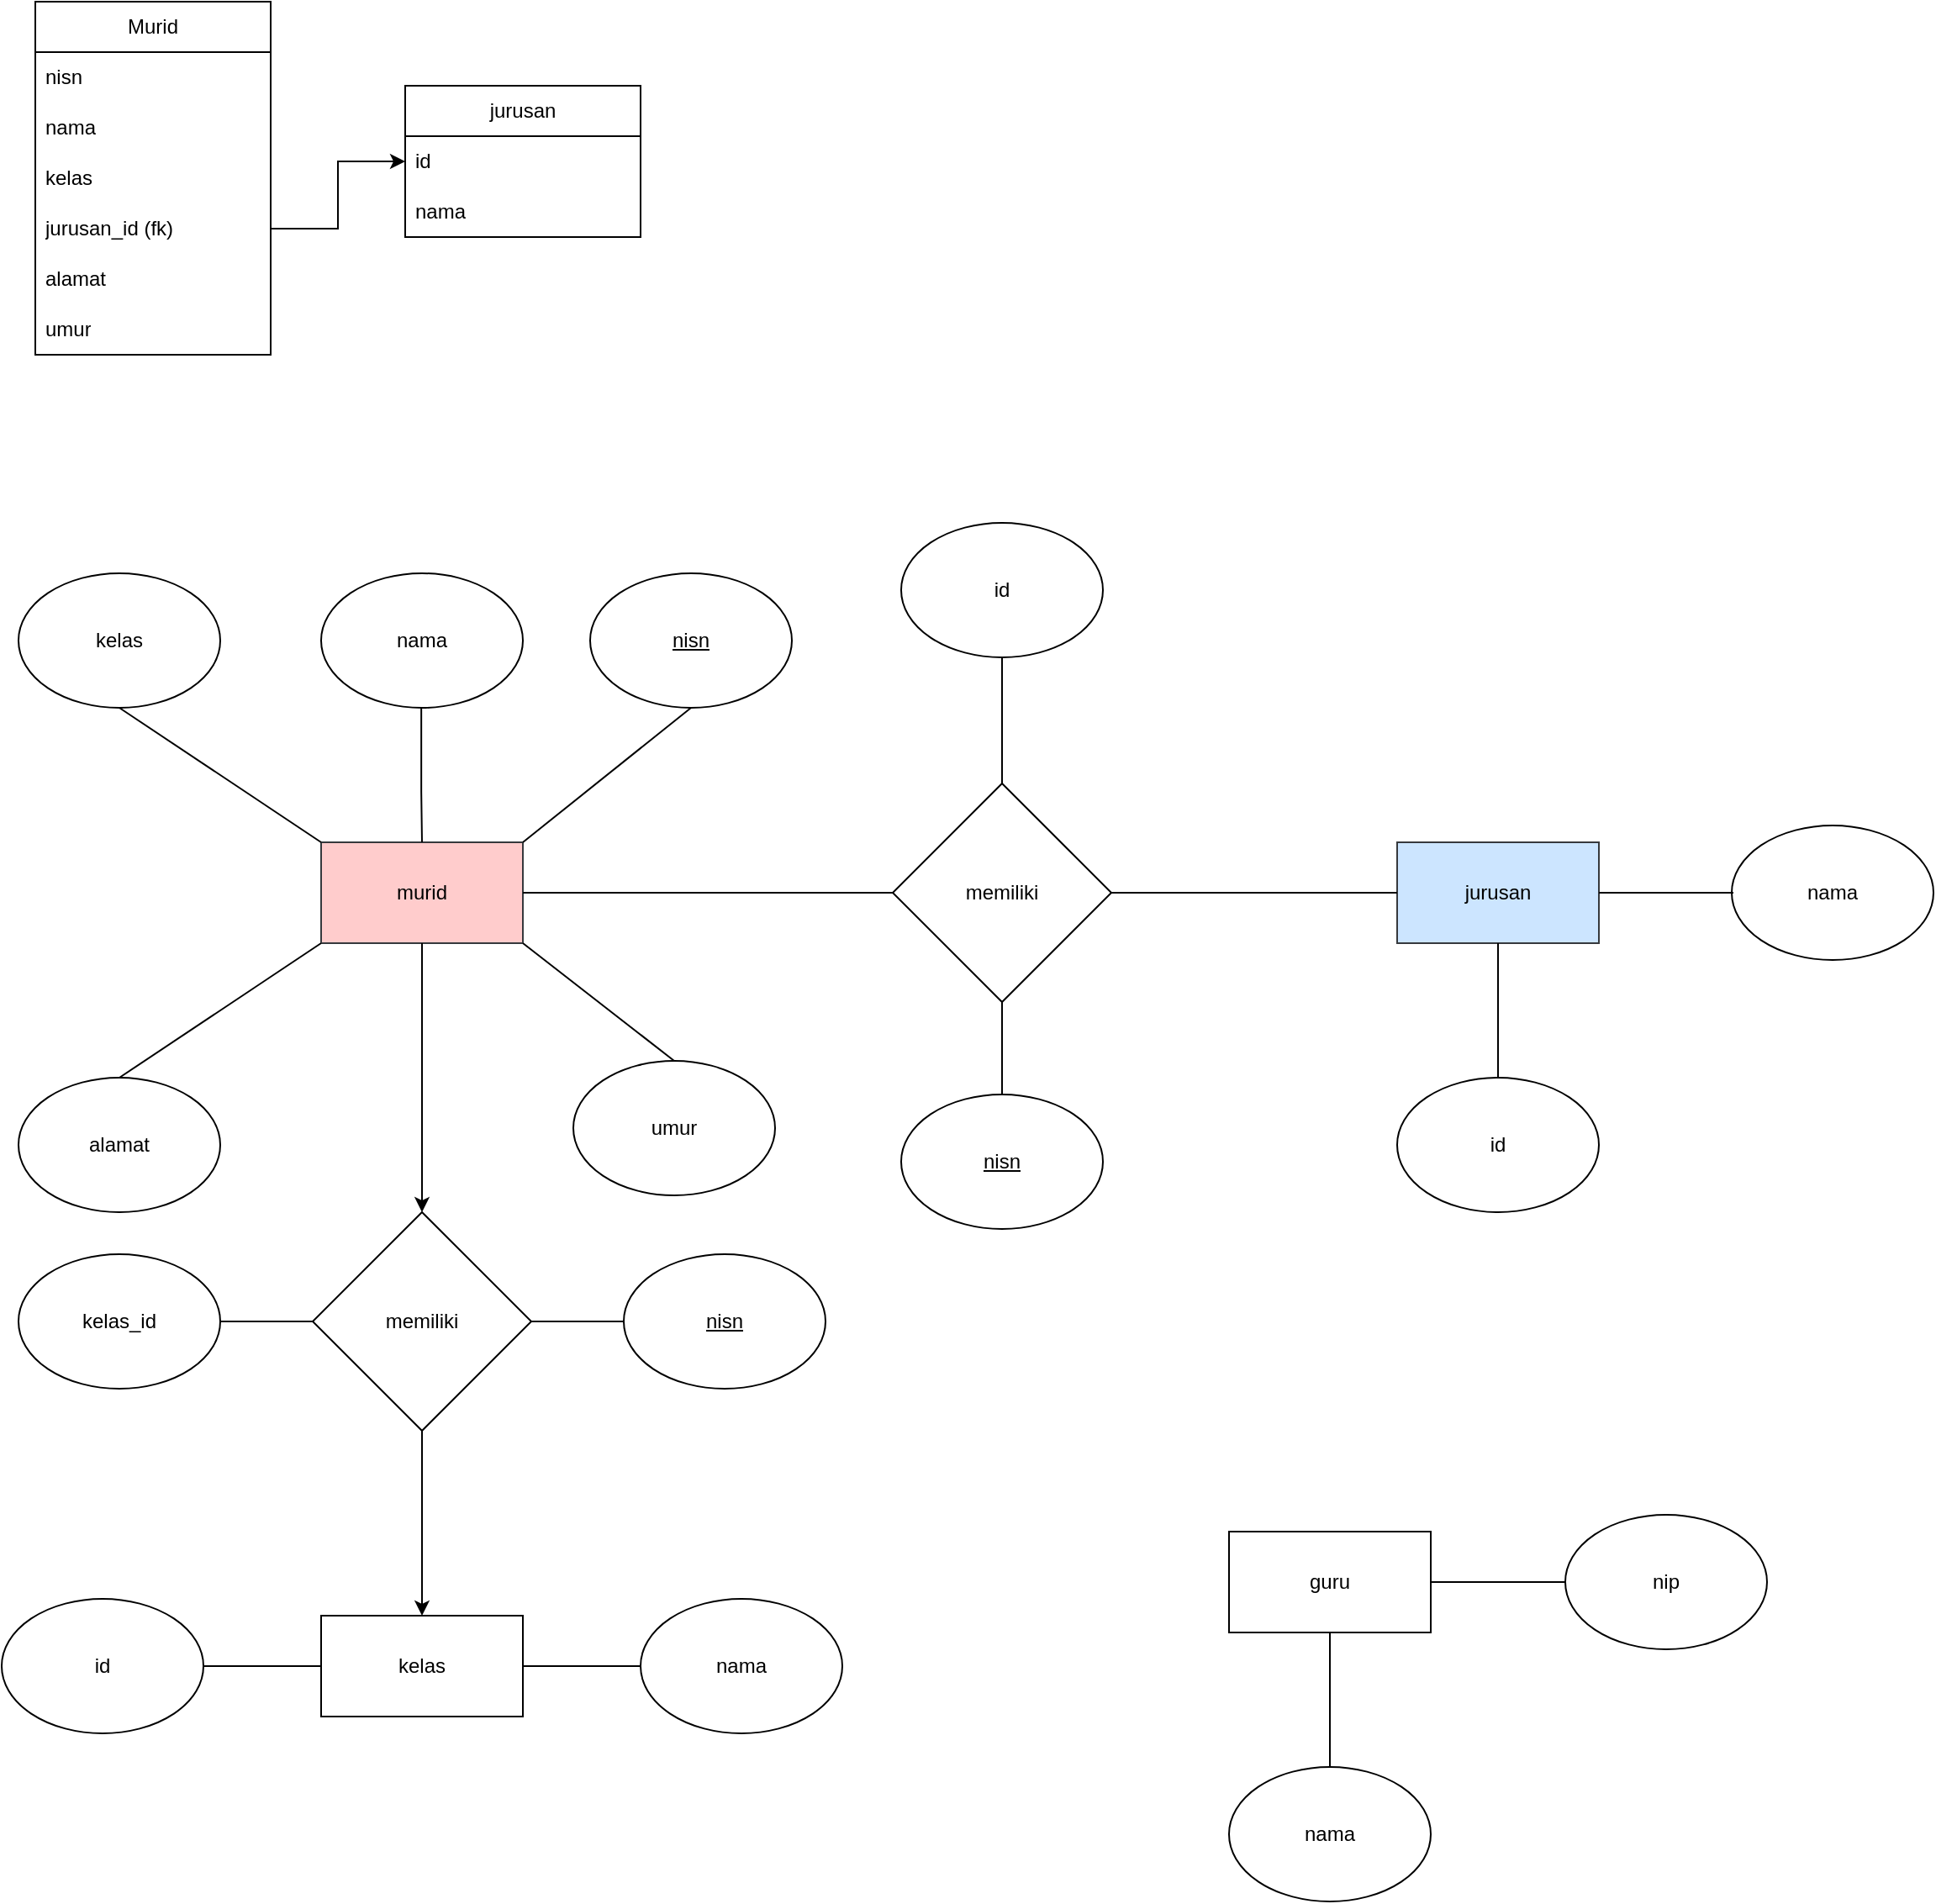 <mxfile version="24.7.14">
  <diagram name="Page-1" id="uZJ9G8kULQ-DY5_qbceA">
    <mxGraphModel dx="1592" dy="2119" grid="1" gridSize="10" guides="1" tooltips="1" connect="1" arrows="1" fold="1" page="1" pageScale="1" pageWidth="850" pageHeight="1100" math="0" shadow="0">
      <root>
        <mxCell id="0" />
        <mxCell id="1" parent="0" />
        <mxCell id="TPYVVtjIbqtEJoVOwPCA-3" value="nama" style="ellipse;whiteSpace=wrap;html=1;" vertex="1" parent="1">
          <mxGeometry x="260" y="140" width="120" height="80" as="geometry" />
        </mxCell>
        <mxCell id="TPYVVtjIbqtEJoVOwPCA-4" value="murid" style="rounded=0;whiteSpace=wrap;html=1;fillColor=#ffcccc;strokeColor=#36393d;" vertex="1" parent="1">
          <mxGeometry x="260" y="300" width="120" height="60" as="geometry" />
        </mxCell>
        <mxCell id="TPYVVtjIbqtEJoVOwPCA-5" value="memiliki" style="rhombus;whiteSpace=wrap;html=1;" vertex="1" parent="1">
          <mxGeometry x="600" y="265" width="130" height="130" as="geometry" />
        </mxCell>
        <mxCell id="TPYVVtjIbqtEJoVOwPCA-6" value="&lt;u&gt;nisn&lt;/u&gt;" style="ellipse;whiteSpace=wrap;html=1;" vertex="1" parent="1">
          <mxGeometry x="420" y="140" width="120" height="80" as="geometry" />
        </mxCell>
        <mxCell id="TPYVVtjIbqtEJoVOwPCA-7" value="kelas" style="ellipse;whiteSpace=wrap;html=1;" vertex="1" parent="1">
          <mxGeometry x="80" y="140" width="120" height="80" as="geometry" />
        </mxCell>
        <mxCell id="TPYVVtjIbqtEJoVOwPCA-9" value="alamat" style="ellipse;whiteSpace=wrap;html=1;" vertex="1" parent="1">
          <mxGeometry x="80" y="440" width="120" height="80" as="geometry" />
        </mxCell>
        <mxCell id="TPYVVtjIbqtEJoVOwPCA-10" value="umur" style="ellipse;whiteSpace=wrap;html=1;" vertex="1" parent="1">
          <mxGeometry x="410" y="430" width="120" height="80" as="geometry" />
        </mxCell>
        <mxCell id="TPYVVtjIbqtEJoVOwPCA-11" value="" style="endArrow=none;html=1;rounded=0;" edge="1" parent="1">
          <mxGeometry width="50" height="50" relative="1" as="geometry">
            <mxPoint x="320" y="300" as="sourcePoint" />
            <mxPoint x="319.58" y="220" as="targetPoint" />
            <Array as="points">
              <mxPoint x="319.58" y="270" />
            </Array>
          </mxGeometry>
        </mxCell>
        <mxCell id="TPYVVtjIbqtEJoVOwPCA-12" value="" style="endArrow=none;html=1;rounded=0;entryX=1;entryY=1;entryDx=0;entryDy=0;exitX=0.5;exitY=0;exitDx=0;exitDy=0;" edge="1" parent="1" source="TPYVVtjIbqtEJoVOwPCA-10" target="TPYVVtjIbqtEJoVOwPCA-4">
          <mxGeometry width="50" height="50" relative="1" as="geometry">
            <mxPoint x="320" y="440" as="sourcePoint" />
            <mxPoint x="319.58" y="360" as="targetPoint" />
            <Array as="points" />
          </mxGeometry>
        </mxCell>
        <mxCell id="TPYVVtjIbqtEJoVOwPCA-13" value="" style="endArrow=none;html=1;rounded=0;exitX=1;exitY=0;exitDx=0;exitDy=0;entryX=0.5;entryY=1;entryDx=0;entryDy=0;" edge="1" parent="1" source="TPYVVtjIbqtEJoVOwPCA-4" target="TPYVVtjIbqtEJoVOwPCA-6">
          <mxGeometry width="50" height="50" relative="1" as="geometry">
            <mxPoint x="450.42" y="300" as="sourcePoint" />
            <mxPoint x="450" y="220" as="targetPoint" />
            <Array as="points" />
          </mxGeometry>
        </mxCell>
        <mxCell id="TPYVVtjIbqtEJoVOwPCA-14" value="" style="endArrow=none;html=1;rounded=0;exitX=0;exitY=0;exitDx=0;exitDy=0;entryX=0.5;entryY=1;entryDx=0;entryDy=0;" edge="1" parent="1" source="TPYVVtjIbqtEJoVOwPCA-4" target="TPYVVtjIbqtEJoVOwPCA-7">
          <mxGeometry width="50" height="50" relative="1" as="geometry">
            <mxPoint x="390" y="310" as="sourcePoint" />
            <mxPoint x="461" y="225" as="targetPoint" />
            <Array as="points" />
          </mxGeometry>
        </mxCell>
        <mxCell id="TPYVVtjIbqtEJoVOwPCA-15" value="" style="endArrow=none;html=1;rounded=0;exitX=0;exitY=0.5;exitDx=0;exitDy=0;entryX=1;entryY=0.5;entryDx=0;entryDy=0;" edge="1" parent="1" source="TPYVVtjIbqtEJoVOwPCA-59" target="TPYVVtjIbqtEJoVOwPCA-51">
          <mxGeometry width="50" height="50" relative="1" as="geometry">
            <mxPoint x="270" y="310" as="sourcePoint" />
            <mxPoint x="200" y="330" as="targetPoint" />
            <Array as="points" />
          </mxGeometry>
        </mxCell>
        <mxCell id="TPYVVtjIbqtEJoVOwPCA-16" value="" style="endArrow=none;html=1;rounded=0;exitX=0;exitY=1;exitDx=0;exitDy=0;entryX=0.5;entryY=0;entryDx=0;entryDy=0;" edge="1" parent="1" source="TPYVVtjIbqtEJoVOwPCA-4" target="TPYVVtjIbqtEJoVOwPCA-9">
          <mxGeometry width="50" height="50" relative="1" as="geometry">
            <mxPoint x="270" y="310" as="sourcePoint" />
            <mxPoint x="150" y="230" as="targetPoint" />
            <Array as="points" />
          </mxGeometry>
        </mxCell>
        <mxCell id="TPYVVtjIbqtEJoVOwPCA-17" value="jurusan" style="rounded=0;whiteSpace=wrap;html=1;fillColor=#cce5ff;strokeColor=#36393d;" vertex="1" parent="1">
          <mxGeometry x="900" y="300" width="120" height="60" as="geometry" />
        </mxCell>
        <mxCell id="TPYVVtjIbqtEJoVOwPCA-19" value="nama" style="ellipse;whiteSpace=wrap;html=1;" vertex="1" parent="1">
          <mxGeometry x="1099" y="290" width="120" height="80" as="geometry" />
        </mxCell>
        <mxCell id="TPYVVtjIbqtEJoVOwPCA-20" value="id" style="ellipse;whiteSpace=wrap;html=1;" vertex="1" parent="1">
          <mxGeometry x="900" y="440" width="120" height="80" as="geometry" />
        </mxCell>
        <mxCell id="TPYVVtjIbqtEJoVOwPCA-21" value="" style="endArrow=none;html=1;rounded=0;entryX=0;entryY=0.5;entryDx=0;entryDy=0;exitX=1;exitY=0.5;exitDx=0;exitDy=0;" edge="1" parent="1" source="TPYVVtjIbqtEJoVOwPCA-17">
          <mxGeometry width="50" height="50" relative="1" as="geometry">
            <mxPoint x="450" y="310" as="sourcePoint" />
            <mxPoint x="1100" y="330" as="targetPoint" />
            <Array as="points" />
          </mxGeometry>
        </mxCell>
        <mxCell id="TPYVVtjIbqtEJoVOwPCA-22" value="" style="endArrow=none;html=1;rounded=0;entryX=0.5;entryY=0;entryDx=0;entryDy=0;exitX=0.5;exitY=1;exitDx=0;exitDy=0;" edge="1" parent="1" source="TPYVVtjIbqtEJoVOwPCA-17" target="TPYVVtjIbqtEJoVOwPCA-20">
          <mxGeometry width="50" height="50" relative="1" as="geometry">
            <mxPoint x="1030" y="340" as="sourcePoint" />
            <mxPoint x="1110" y="340" as="targetPoint" />
            <Array as="points" />
          </mxGeometry>
        </mxCell>
        <mxCell id="TPYVVtjIbqtEJoVOwPCA-23" value="id" style="ellipse;whiteSpace=wrap;html=1;" vertex="1" parent="1">
          <mxGeometry x="605" y="110" width="120" height="80" as="geometry" />
        </mxCell>
        <mxCell id="TPYVVtjIbqtEJoVOwPCA-24" value="Murid" style="swimlane;fontStyle=0;childLayout=stackLayout;horizontal=1;startSize=30;horizontalStack=0;resizeParent=1;resizeParentMax=0;resizeLast=0;collapsible=1;marginBottom=0;whiteSpace=wrap;html=1;" vertex="1" parent="1">
          <mxGeometry x="90" y="-200" width="140" height="210" as="geometry" />
        </mxCell>
        <mxCell id="TPYVVtjIbqtEJoVOwPCA-25" value="nisn" style="text;strokeColor=none;fillColor=none;align=left;verticalAlign=middle;spacingLeft=4;spacingRight=4;overflow=hidden;points=[[0,0.5],[1,0.5]];portConstraint=eastwest;rotatable=0;whiteSpace=wrap;html=1;" vertex="1" parent="TPYVVtjIbqtEJoVOwPCA-24">
          <mxGeometry y="30" width="140" height="30" as="geometry" />
        </mxCell>
        <mxCell id="TPYVVtjIbqtEJoVOwPCA-26" value="nama" style="text;strokeColor=none;fillColor=none;align=left;verticalAlign=middle;spacingLeft=4;spacingRight=4;overflow=hidden;points=[[0,0.5],[1,0.5]];portConstraint=eastwest;rotatable=0;whiteSpace=wrap;html=1;" vertex="1" parent="TPYVVtjIbqtEJoVOwPCA-24">
          <mxGeometry y="60" width="140" height="30" as="geometry" />
        </mxCell>
        <mxCell id="TPYVVtjIbqtEJoVOwPCA-27" value="kelas" style="text;strokeColor=none;fillColor=none;align=left;verticalAlign=middle;spacingLeft=4;spacingRight=4;overflow=hidden;points=[[0,0.5],[1,0.5]];portConstraint=eastwest;rotatable=0;whiteSpace=wrap;html=1;" vertex="1" parent="TPYVVtjIbqtEJoVOwPCA-24">
          <mxGeometry y="90" width="140" height="30" as="geometry" />
        </mxCell>
        <mxCell id="TPYVVtjIbqtEJoVOwPCA-28" value="jurusan_id (fk)" style="text;strokeColor=none;fillColor=none;align=left;verticalAlign=middle;spacingLeft=4;spacingRight=4;overflow=hidden;points=[[0,0.5],[1,0.5]];portConstraint=eastwest;rotatable=0;whiteSpace=wrap;html=1;" vertex="1" parent="TPYVVtjIbqtEJoVOwPCA-24">
          <mxGeometry y="120" width="140" height="30" as="geometry" />
        </mxCell>
        <mxCell id="TPYVVtjIbqtEJoVOwPCA-29" value="alamat" style="text;strokeColor=none;fillColor=none;align=left;verticalAlign=middle;spacingLeft=4;spacingRight=4;overflow=hidden;points=[[0,0.5],[1,0.5]];portConstraint=eastwest;rotatable=0;whiteSpace=wrap;html=1;" vertex="1" parent="TPYVVtjIbqtEJoVOwPCA-24">
          <mxGeometry y="150" width="140" height="30" as="geometry" />
        </mxCell>
        <mxCell id="TPYVVtjIbqtEJoVOwPCA-30" value="umur" style="text;strokeColor=none;fillColor=none;align=left;verticalAlign=middle;spacingLeft=4;spacingRight=4;overflow=hidden;points=[[0,0.5],[1,0.5]];portConstraint=eastwest;rotatable=0;whiteSpace=wrap;html=1;" vertex="1" parent="TPYVVtjIbqtEJoVOwPCA-24">
          <mxGeometry y="180" width="140" height="30" as="geometry" />
        </mxCell>
        <mxCell id="TPYVVtjIbqtEJoVOwPCA-31" value="" style="endArrow=none;html=1;rounded=0;entryX=0.5;entryY=1;entryDx=0;entryDy=0;exitX=0.5;exitY=0;exitDx=0;exitDy=0;" edge="1" parent="1" source="TPYVVtjIbqtEJoVOwPCA-5" target="TPYVVtjIbqtEJoVOwPCA-23">
          <mxGeometry width="50" height="50" relative="1" as="geometry">
            <mxPoint x="690" y="250" as="sourcePoint" />
            <mxPoint x="663" y="231" as="targetPoint" />
            <Array as="points" />
          </mxGeometry>
        </mxCell>
        <mxCell id="TPYVVtjIbqtEJoVOwPCA-35" value="&lt;u&gt;nisn&lt;/u&gt;" style="ellipse;whiteSpace=wrap;html=1;" vertex="1" parent="1">
          <mxGeometry x="605" y="450" width="120" height="80" as="geometry" />
        </mxCell>
        <mxCell id="TPYVVtjIbqtEJoVOwPCA-36" value="" style="endArrow=none;html=1;rounded=0;exitX=0.5;exitY=0;exitDx=0;exitDy=0;entryX=0.5;entryY=1;entryDx=0;entryDy=0;" edge="1" parent="1" source="TPYVVtjIbqtEJoVOwPCA-35" target="TPYVVtjIbqtEJoVOwPCA-5">
          <mxGeometry width="50" height="50" relative="1" as="geometry">
            <mxPoint x="675" y="275" as="sourcePoint" />
            <mxPoint x="665" y="390" as="targetPoint" />
            <Array as="points" />
          </mxGeometry>
        </mxCell>
        <mxCell id="TPYVVtjIbqtEJoVOwPCA-37" value="jurusan" style="swimlane;fontStyle=0;childLayout=stackLayout;horizontal=1;startSize=30;horizontalStack=0;resizeParent=1;resizeParentMax=0;resizeLast=0;collapsible=1;marginBottom=0;whiteSpace=wrap;html=1;" vertex="1" parent="1">
          <mxGeometry x="310" y="-150" width="140" height="90" as="geometry" />
        </mxCell>
        <mxCell id="TPYVVtjIbqtEJoVOwPCA-38" value="id" style="text;strokeColor=none;fillColor=none;align=left;verticalAlign=middle;spacingLeft=4;spacingRight=4;overflow=hidden;points=[[0,0.5],[1,0.5]];portConstraint=eastwest;rotatable=0;whiteSpace=wrap;html=1;" vertex="1" parent="TPYVVtjIbqtEJoVOwPCA-37">
          <mxGeometry y="30" width="140" height="30" as="geometry" />
        </mxCell>
        <mxCell id="TPYVVtjIbqtEJoVOwPCA-39" value="nama" style="text;strokeColor=none;fillColor=none;align=left;verticalAlign=middle;spacingLeft=4;spacingRight=4;overflow=hidden;points=[[0,0.5],[1,0.5]];portConstraint=eastwest;rotatable=0;whiteSpace=wrap;html=1;" vertex="1" parent="TPYVVtjIbqtEJoVOwPCA-37">
          <mxGeometry y="60" width="140" height="30" as="geometry" />
        </mxCell>
        <mxCell id="TPYVVtjIbqtEJoVOwPCA-42" value="" style="endArrow=classic;html=1;rounded=0;exitX=1;exitY=0.5;exitDx=0;exitDy=0;entryX=0;entryY=0.5;entryDx=0;entryDy=0;" edge="1" parent="1" source="TPYVVtjIbqtEJoVOwPCA-28" target="TPYVVtjIbqtEJoVOwPCA-38">
          <mxGeometry width="50" height="50" relative="1" as="geometry">
            <mxPoint x="340" y="150" as="sourcePoint" />
            <mxPoint x="300" y="-110" as="targetPoint" />
            <Array as="points">
              <mxPoint x="270" y="-65" />
              <mxPoint x="270" y="-105" />
            </Array>
          </mxGeometry>
        </mxCell>
        <mxCell id="TPYVVtjIbqtEJoVOwPCA-44" value="" style="endArrow=none;html=1;rounded=0;exitX=1;exitY=0.5;exitDx=0;exitDy=0;entryX=0;entryY=0.5;entryDx=0;entryDy=0;" edge="1" parent="1" source="TPYVVtjIbqtEJoVOwPCA-4" target="TPYVVtjIbqtEJoVOwPCA-5">
          <mxGeometry width="50" height="50" relative="1" as="geometry">
            <mxPoint x="390" y="310" as="sourcePoint" />
            <mxPoint x="490" y="230" as="targetPoint" />
            <Array as="points" />
          </mxGeometry>
        </mxCell>
        <mxCell id="TPYVVtjIbqtEJoVOwPCA-45" value="" style="endArrow=none;html=1;rounded=0;exitX=1;exitY=0.5;exitDx=0;exitDy=0;entryX=0;entryY=0.5;entryDx=0;entryDy=0;" edge="1" parent="1" source="TPYVVtjIbqtEJoVOwPCA-5" target="TPYVVtjIbqtEJoVOwPCA-17">
          <mxGeometry width="50" height="50" relative="1" as="geometry">
            <mxPoint x="390" y="340" as="sourcePoint" />
            <mxPoint x="610" y="340" as="targetPoint" />
            <Array as="points" />
          </mxGeometry>
        </mxCell>
        <mxCell id="TPYVVtjIbqtEJoVOwPCA-46" value="guru" style="rounded=0;whiteSpace=wrap;html=1;" vertex="1" parent="1">
          <mxGeometry x="800" y="710" width="120" height="60" as="geometry" />
        </mxCell>
        <mxCell id="TPYVVtjIbqtEJoVOwPCA-47" value="nama" style="ellipse;whiteSpace=wrap;html=1;" vertex="1" parent="1">
          <mxGeometry x="800" y="850" width="120" height="80" as="geometry" />
        </mxCell>
        <mxCell id="TPYVVtjIbqtEJoVOwPCA-48" value="nip" style="ellipse;whiteSpace=wrap;html=1;" vertex="1" parent="1">
          <mxGeometry x="1000" y="700" width="120" height="80" as="geometry" />
        </mxCell>
        <mxCell id="TPYVVtjIbqtEJoVOwPCA-49" value="" style="endArrow=none;html=1;rounded=0;exitX=1;exitY=0.5;exitDx=0;exitDy=0;entryX=0;entryY=0.5;entryDx=0;entryDy=0;" edge="1" parent="1" source="TPYVVtjIbqtEJoVOwPCA-46" target="TPYVVtjIbqtEJoVOwPCA-48">
          <mxGeometry width="50" height="50" relative="1" as="geometry">
            <mxPoint x="930" y="370" as="sourcePoint" />
            <mxPoint x="1150" y="370" as="targetPoint" />
            <Array as="points" />
          </mxGeometry>
        </mxCell>
        <mxCell id="TPYVVtjIbqtEJoVOwPCA-50" value="" style="endArrow=none;html=1;rounded=0;exitX=0.5;exitY=0;exitDx=0;exitDy=0;entryX=0.5;entryY=1;entryDx=0;entryDy=0;" edge="1" parent="1" source="TPYVVtjIbqtEJoVOwPCA-47" target="TPYVVtjIbqtEJoVOwPCA-46">
          <mxGeometry width="50" height="50" relative="1" as="geometry">
            <mxPoint x="930" y="750" as="sourcePoint" />
            <mxPoint x="1010" y="750" as="targetPoint" />
            <Array as="points" />
          </mxGeometry>
        </mxCell>
        <mxCell id="TPYVVtjIbqtEJoVOwPCA-51" value="memiliki" style="rhombus;whiteSpace=wrap;html=1;" vertex="1" parent="1">
          <mxGeometry x="255" y="520" width="130" height="130" as="geometry" />
        </mxCell>
        <mxCell id="TPYVVtjIbqtEJoVOwPCA-52" value="" style="endArrow=classic;html=1;rounded=0;exitX=0.5;exitY=1;exitDx=0;exitDy=0;entryX=0.5;entryY=0;entryDx=0;entryDy=0;" edge="1" parent="1" source="TPYVVtjIbqtEJoVOwPCA-4" target="TPYVVtjIbqtEJoVOwPCA-51">
          <mxGeometry width="50" height="50" relative="1" as="geometry">
            <mxPoint x="500" y="740" as="sourcePoint" />
            <mxPoint x="550" y="690" as="targetPoint" />
          </mxGeometry>
        </mxCell>
        <mxCell id="TPYVVtjIbqtEJoVOwPCA-53" value="kelas" style="rounded=0;whiteSpace=wrap;html=1;" vertex="1" parent="1">
          <mxGeometry x="260" y="760" width="120" height="60" as="geometry" />
        </mxCell>
        <mxCell id="TPYVVtjIbqtEJoVOwPCA-54" value="nama" style="ellipse;whiteSpace=wrap;html=1;" vertex="1" parent="1">
          <mxGeometry x="450" y="750" width="120" height="80" as="geometry" />
        </mxCell>
        <mxCell id="TPYVVtjIbqtEJoVOwPCA-55" value="id" style="ellipse;whiteSpace=wrap;html=1;" vertex="1" parent="1">
          <mxGeometry x="70" y="750" width="120" height="80" as="geometry" />
        </mxCell>
        <mxCell id="TPYVVtjIbqtEJoVOwPCA-56" value="" style="endArrow=none;html=1;rounded=0;exitX=1;exitY=0.5;exitDx=0;exitDy=0;entryX=0;entryY=0.5;entryDx=0;entryDy=0;" edge="1" parent="1" source="TPYVVtjIbqtEJoVOwPCA-55" target="TPYVVtjIbqtEJoVOwPCA-53">
          <mxGeometry width="50" height="50" relative="1" as="geometry">
            <mxPoint x="930" y="810" as="sourcePoint" />
            <mxPoint x="1010" y="810" as="targetPoint" />
            <Array as="points" />
          </mxGeometry>
        </mxCell>
        <mxCell id="TPYVVtjIbqtEJoVOwPCA-57" value="" style="endArrow=none;html=1;rounded=0;exitX=1;exitY=0.5;exitDx=0;exitDy=0;entryX=0;entryY=0.5;entryDx=0;entryDy=0;" edge="1" parent="1" source="TPYVVtjIbqtEJoVOwPCA-53" target="TPYVVtjIbqtEJoVOwPCA-54">
          <mxGeometry width="50" height="50" relative="1" as="geometry">
            <mxPoint x="200" y="800" as="sourcePoint" />
            <mxPoint x="270" y="800" as="targetPoint" />
            <Array as="points" />
          </mxGeometry>
        </mxCell>
        <mxCell id="TPYVVtjIbqtEJoVOwPCA-58" value="" style="endArrow=classic;html=1;rounded=0;exitX=0.5;exitY=1;exitDx=0;exitDy=0;entryX=0.5;entryY=0;entryDx=0;entryDy=0;" edge="1" parent="1" source="TPYVVtjIbqtEJoVOwPCA-51" target="TPYVVtjIbqtEJoVOwPCA-53">
          <mxGeometry width="50" height="50" relative="1" as="geometry">
            <mxPoint x="330" y="370" as="sourcePoint" />
            <mxPoint x="330" y="530" as="targetPoint" />
          </mxGeometry>
        </mxCell>
        <mxCell id="TPYVVtjIbqtEJoVOwPCA-59" value="&lt;u&gt;nisn&lt;/u&gt;" style="ellipse;whiteSpace=wrap;html=1;" vertex="1" parent="1">
          <mxGeometry x="440" y="545" width="120" height="80" as="geometry" />
        </mxCell>
        <mxCell id="TPYVVtjIbqtEJoVOwPCA-60" value="kelas_id" style="ellipse;whiteSpace=wrap;html=1;" vertex="1" parent="1">
          <mxGeometry x="80" y="545" width="120" height="80" as="geometry" />
        </mxCell>
        <mxCell id="TPYVVtjIbqtEJoVOwPCA-61" value="" style="endArrow=none;html=1;rounded=0;exitX=0;exitY=0.5;exitDx=0;exitDy=0;entryX=1;entryY=0.5;entryDx=0;entryDy=0;" edge="1" parent="1" source="TPYVVtjIbqtEJoVOwPCA-51" target="TPYVVtjIbqtEJoVOwPCA-60">
          <mxGeometry width="50" height="50" relative="1" as="geometry">
            <mxPoint x="450" y="595" as="sourcePoint" />
            <mxPoint x="395" y="595" as="targetPoint" />
            <Array as="points" />
          </mxGeometry>
        </mxCell>
      </root>
    </mxGraphModel>
  </diagram>
</mxfile>

